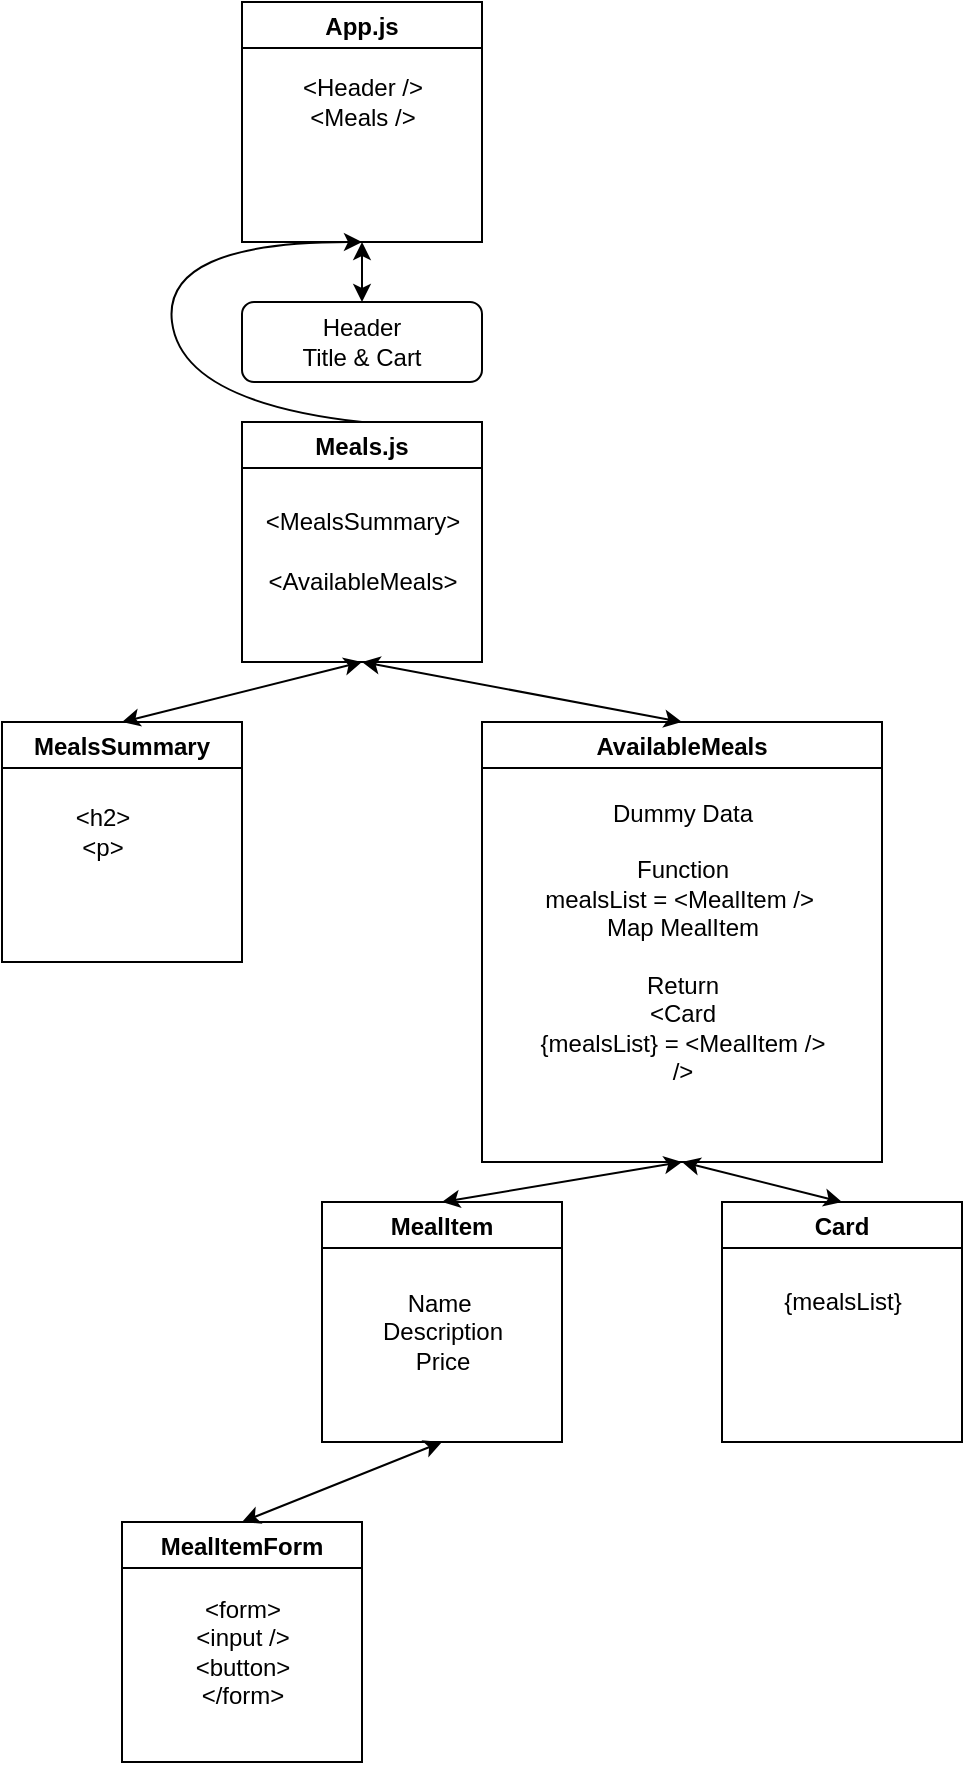 <mxfile>
    <diagram id="xnUkQfgUfg--KisKvy0v" name="Page-1">
        <mxGraphModel dx="736" dy="626" grid="1" gridSize="10" guides="1" tooltips="1" connect="1" arrows="1" fold="1" page="1" pageScale="1" pageWidth="850" pageHeight="1100" math="0" shadow="0">
            <root>
                <mxCell id="0"/>
                <mxCell id="1" parent="0"/>
                <mxCell id="2" value="App.js" style="swimlane;" vertex="1" parent="1">
                    <mxGeometry x="240" y="40" width="120" height="120" as="geometry"/>
                </mxCell>
                <mxCell id="5" value="Meals.js" style="swimlane;" vertex="1" parent="1">
                    <mxGeometry x="240" y="250" width="120" height="120" as="geometry">
                        <mxRectangle x="240" y="250" width="80" height="23" as="alternateBounds"/>
                    </mxGeometry>
                </mxCell>
                <mxCell id="21" value="&amp;lt;AvailableMeals&amp;gt;" style="text;html=1;align=center;verticalAlign=middle;resizable=0;points=[];autosize=1;strokeColor=none;fillColor=none;" vertex="1" parent="5">
                    <mxGeometry x="5" y="70" width="110" height="20" as="geometry"/>
                </mxCell>
                <mxCell id="20" value="&amp;lt;MealsSummary&amp;gt;" style="text;html=1;align=center;verticalAlign=middle;resizable=0;points=[];autosize=1;strokeColor=none;fillColor=none;" vertex="1" parent="5">
                    <mxGeometry x="5" y="40" width="110" height="20" as="geometry"/>
                </mxCell>
                <mxCell id="6" value="MealsSummary" style="swimlane;" vertex="1" parent="1">
                    <mxGeometry x="120" y="400" width="120" height="120" as="geometry">
                        <mxRectangle x="120" y="400" width="120" height="23" as="alternateBounds"/>
                    </mxGeometry>
                </mxCell>
                <mxCell id="26" value="&amp;lt;h2&amp;gt;&lt;br&gt;&amp;lt;p&amp;gt;" style="text;html=1;align=center;verticalAlign=middle;resizable=0;points=[];autosize=1;strokeColor=none;fillColor=none;" vertex="1" parent="6">
                    <mxGeometry x="30" y="40" width="40" height="30" as="geometry"/>
                </mxCell>
                <mxCell id="7" value="AvailableMeals" style="swimlane;" vertex="1" parent="1">
                    <mxGeometry x="360" y="400" width="200" height="220" as="geometry">
                        <mxRectangle x="360" y="400" width="120" height="23" as="alternateBounds"/>
                    </mxGeometry>
                </mxCell>
                <mxCell id="14" value="Dummy Data&lt;br&gt;&lt;br&gt;Function&lt;br&gt;mealsList = &amp;lt;MealItem /&amp;gt;&amp;nbsp;&lt;br&gt;Map MealItem&lt;br&gt;&lt;br&gt;Return &lt;br&gt;&amp;lt;Card &lt;br&gt;{mealsList} = &amp;lt;MealItem /&amp;gt;&lt;br&gt;/&amp;gt;" style="text;html=1;align=center;verticalAlign=middle;resizable=0;points=[];autosize=1;strokeColor=none;fillColor=none;" vertex="1" parent="7">
                    <mxGeometry x="20" y="35" width="160" height="150" as="geometry"/>
                </mxCell>
                <mxCell id="9" value="Header&lt;br&gt;Title &amp;amp; Cart" style="rounded=1;whiteSpace=wrap;html=1;" vertex="1" parent="1">
                    <mxGeometry x="240" y="190" width="120" height="40" as="geometry"/>
                </mxCell>
                <mxCell id="11" value="" style="endArrow=classic;startArrow=classic;html=1;exitX=0.5;exitY=0;exitDx=0;exitDy=0;entryX=0.5;entryY=1;entryDx=0;entryDy=0;" edge="1" parent="1" source="6" target="5">
                    <mxGeometry width="50" height="50" relative="1" as="geometry">
                        <mxPoint x="320" y="340" as="sourcePoint"/>
                        <mxPoint x="370" y="290" as="targetPoint"/>
                    </mxGeometry>
                </mxCell>
                <mxCell id="12" value="" style="endArrow=classic;startArrow=classic;html=1;exitX=0.5;exitY=1;exitDx=0;exitDy=0;entryX=0.5;entryY=0;entryDx=0;entryDy=0;" edge="1" parent="1" source="5" target="7">
                    <mxGeometry width="50" height="50" relative="1" as="geometry">
                        <mxPoint x="320" y="340" as="sourcePoint"/>
                        <mxPoint x="370" y="290" as="targetPoint"/>
                    </mxGeometry>
                </mxCell>
                <mxCell id="15" value="MealItem" style="swimlane;" vertex="1" parent="1">
                    <mxGeometry x="280" y="640" width="120" height="120" as="geometry">
                        <mxRectangle x="235" y="600" width="80" height="23" as="alternateBounds"/>
                    </mxGeometry>
                </mxCell>
                <mxCell id="19" value="Name&amp;nbsp;&lt;br&gt;Description&lt;br&gt;Price" style="text;html=1;align=center;verticalAlign=middle;resizable=0;points=[];autosize=1;strokeColor=none;fillColor=none;" vertex="1" parent="15">
                    <mxGeometry x="20" y="40" width="80" height="50" as="geometry"/>
                </mxCell>
                <mxCell id="16" value="" style="endArrow=classic;startArrow=classic;html=1;exitX=0.5;exitY=0;exitDx=0;exitDy=0;entryX=0.5;entryY=1;entryDx=0;entryDy=0;" edge="1" parent="1" source="15" target="7">
                    <mxGeometry width="50" height="50" relative="1" as="geometry">
                        <mxPoint x="320" y="420" as="sourcePoint"/>
                        <mxPoint x="370" y="370" as="targetPoint"/>
                    </mxGeometry>
                </mxCell>
                <mxCell id="17" value="Card" style="swimlane;" vertex="1" parent="1">
                    <mxGeometry x="480" y="640" width="120" height="120" as="geometry">
                        <mxRectangle x="480" y="600" width="60" height="23" as="alternateBounds"/>
                    </mxGeometry>
                </mxCell>
                <mxCell id="18" value="" style="endArrow=classic;startArrow=classic;html=1;entryX=0.5;entryY=0;entryDx=0;entryDy=0;exitX=0.5;exitY=1;exitDx=0;exitDy=0;" edge="1" parent="1" source="7" target="17">
                    <mxGeometry width="50" height="50" relative="1" as="geometry">
                        <mxPoint x="360" y="410" as="sourcePoint"/>
                        <mxPoint x="410" y="360" as="targetPoint"/>
                    </mxGeometry>
                </mxCell>
                <mxCell id="22" value="&amp;lt;Header /&amp;gt;&lt;br&gt;&amp;lt;Meals /&amp;gt;" style="text;html=1;align=center;verticalAlign=middle;resizable=0;points=[];autosize=1;strokeColor=none;fillColor=none;" vertex="1" parent="1">
                    <mxGeometry x="260" y="75" width="80" height="30" as="geometry"/>
                </mxCell>
                <mxCell id="23" value="" style="endArrow=classic;startArrow=classic;html=1;entryX=0.5;entryY=1;entryDx=0;entryDy=0;exitX=0.5;exitY=0;exitDx=0;exitDy=0;" edge="1" parent="1" source="9" target="2">
                    <mxGeometry width="50" height="50" relative="1" as="geometry">
                        <mxPoint x="340" y="370" as="sourcePoint"/>
                        <mxPoint x="390" y="320" as="targetPoint"/>
                    </mxGeometry>
                </mxCell>
                <mxCell id="25" value="" style="curved=1;endArrow=classic;html=1;entryX=0.5;entryY=1;entryDx=0;entryDy=0;" edge="1" parent="1" target="2">
                    <mxGeometry width="50" height="50" relative="1" as="geometry">
                        <mxPoint x="300" y="250" as="sourcePoint"/>
                        <mxPoint x="390" y="320" as="targetPoint"/>
                        <Array as="points">
                            <mxPoint x="210" y="240"/>
                            <mxPoint x="200" y="160"/>
                        </Array>
                    </mxGeometry>
                </mxCell>
                <mxCell id="31" value="{mealsList}" style="text;html=1;align=center;verticalAlign=middle;resizable=0;points=[];autosize=1;strokeColor=none;fillColor=none;" vertex="1" parent="1">
                    <mxGeometry x="505" y="680" width="70" height="20" as="geometry"/>
                </mxCell>
                <mxCell id="32" value="MealItemForm" style="swimlane;" vertex="1" parent="1">
                    <mxGeometry x="180" y="800" width="120" height="120" as="geometry">
                        <mxRectangle x="235" y="600" width="80" height="23" as="alternateBounds"/>
                    </mxGeometry>
                </mxCell>
                <mxCell id="33" value="&amp;lt;form&amp;gt;&lt;br&gt;&amp;lt;input /&amp;gt;&lt;br&gt;&amp;lt;button&amp;gt;&lt;br&gt;&amp;lt;/form&amp;gt;" style="text;html=1;align=center;verticalAlign=middle;resizable=0;points=[];autosize=1;strokeColor=none;fillColor=none;" vertex="1" parent="32">
                    <mxGeometry x="30" y="35" width="60" height="60" as="geometry"/>
                </mxCell>
                <mxCell id="34" value="" style="endArrow=classic;startArrow=classic;html=1;exitX=0.5;exitY=0;exitDx=0;exitDy=0;entryX=0.5;entryY=1;entryDx=0;entryDy=0;" edge="1" parent="1" source="32" target="15">
                    <mxGeometry width="50" height="50" relative="1" as="geometry">
                        <mxPoint x="350" y="770" as="sourcePoint"/>
                        <mxPoint x="400" y="720" as="targetPoint"/>
                    </mxGeometry>
                </mxCell>
            </root>
        </mxGraphModel>
    </diagram>
</mxfile>